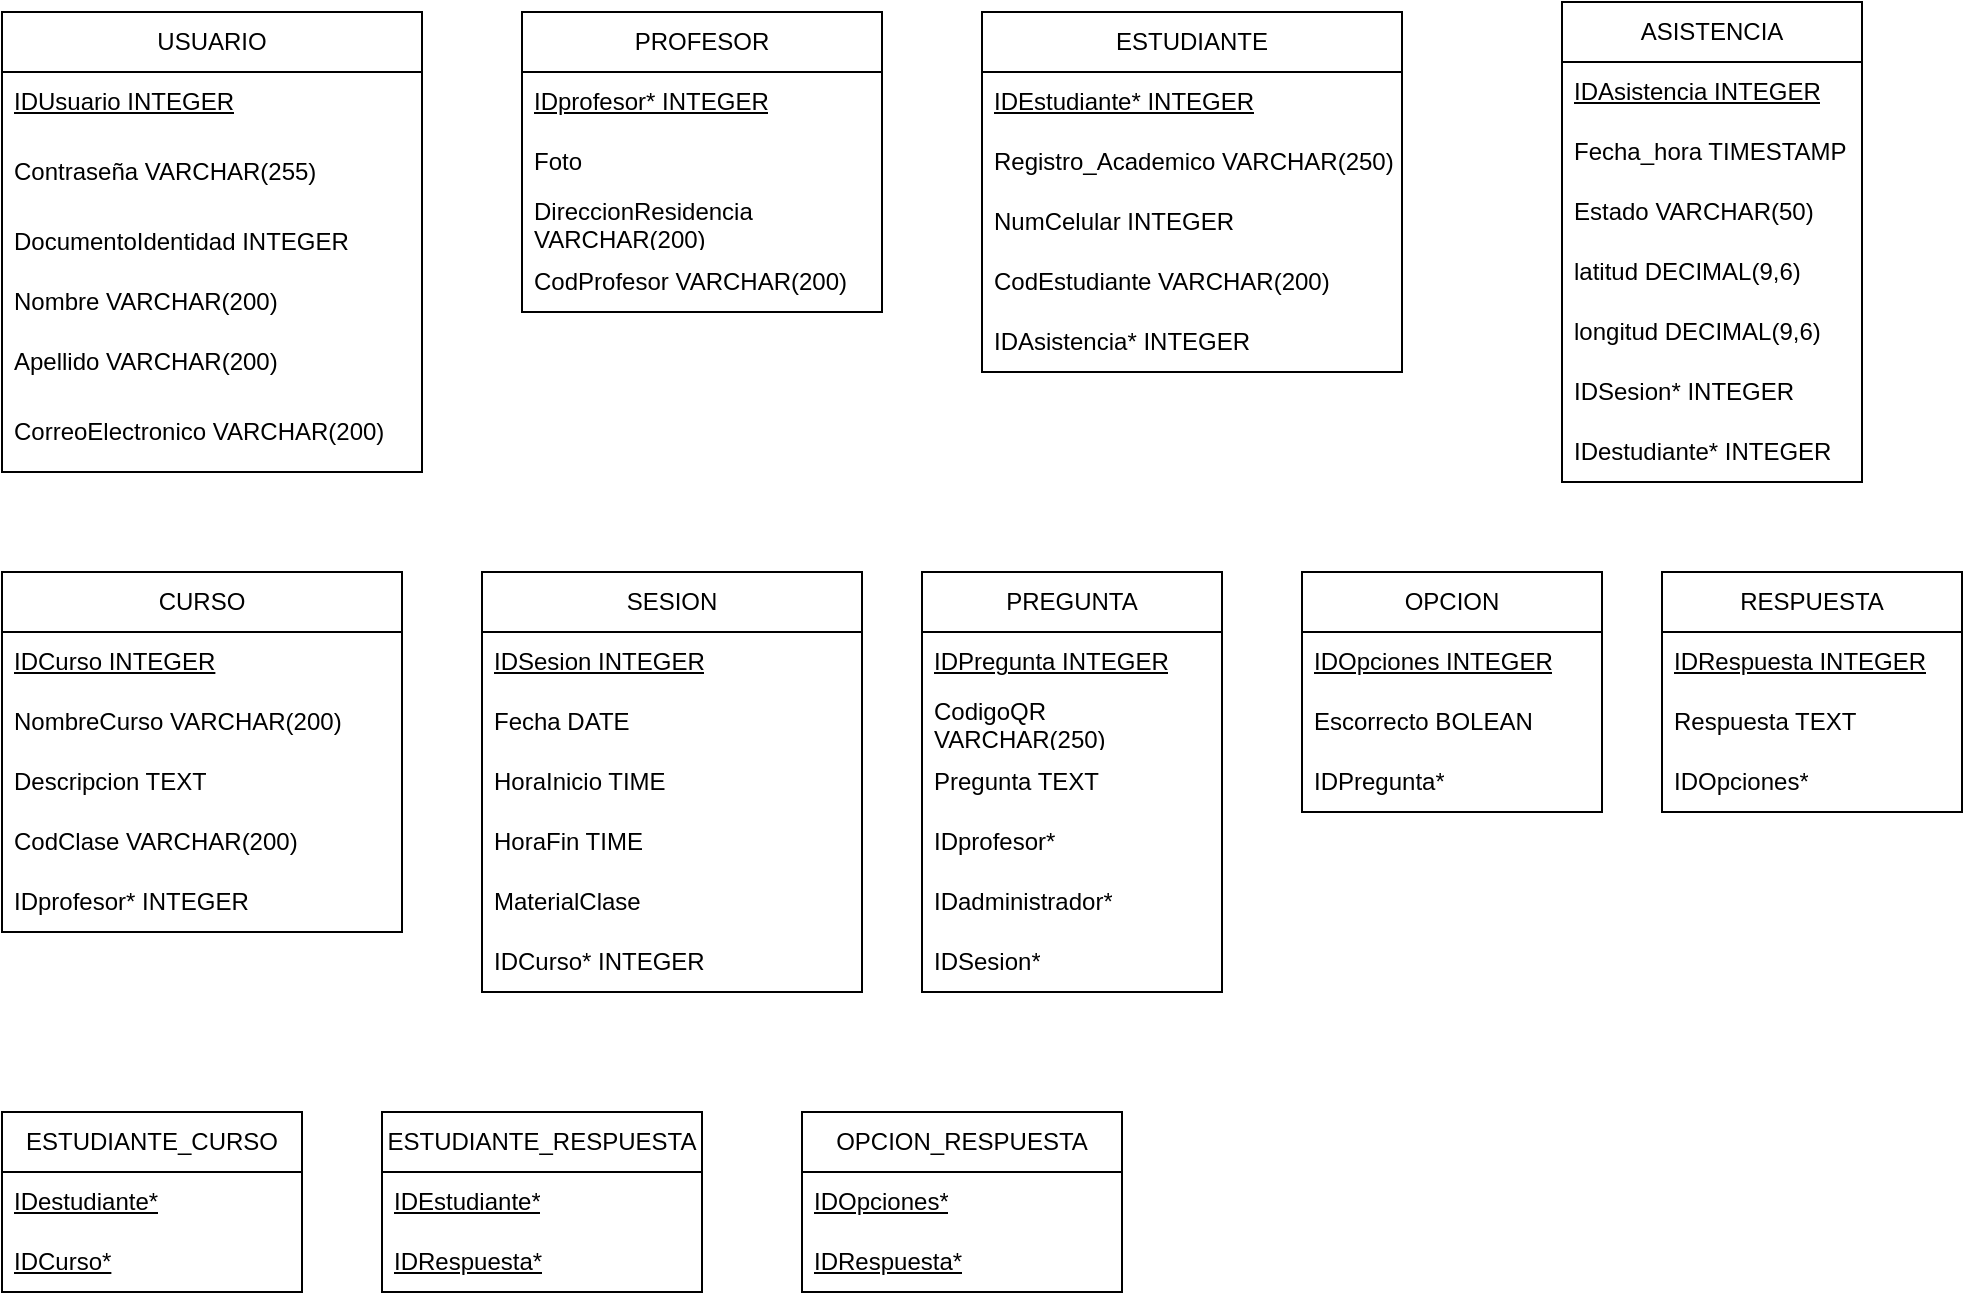 <mxfile version="24.8.6">
  <diagram name="Página-1" id="GLOInuMciW0yPLB-ZYxE">
    <mxGraphModel dx="1434" dy="1630" grid="1" gridSize="10" guides="1" tooltips="1" connect="1" arrows="1" fold="1" page="1" pageScale="1" pageWidth="1100" pageHeight="850" math="0" shadow="0">
      <root>
        <mxCell id="0" />
        <mxCell id="1" parent="0" />
        <mxCell id="ET4mKvIEI5imarmwZvSH-2" value="USUARIO" style="swimlane;fontStyle=0;childLayout=stackLayout;horizontal=1;startSize=30;horizontalStack=0;resizeParent=1;resizeParentMax=0;resizeLast=0;collapsible=1;marginBottom=0;whiteSpace=wrap;html=1;" parent="1" vertex="1">
          <mxGeometry x="70" y="-20" width="210" height="230" as="geometry" />
        </mxCell>
        <mxCell id="ET4mKvIEI5imarmwZvSH-3" value="&lt;u&gt;IDUsuario INTEGER&lt;/u&gt;" style="text;strokeColor=none;fillColor=none;align=left;verticalAlign=middle;spacingLeft=4;spacingRight=4;overflow=hidden;points=[[0,0.5],[1,0.5]];portConstraint=eastwest;rotatable=0;whiteSpace=wrap;html=1;" parent="ET4mKvIEI5imarmwZvSH-2" vertex="1">
          <mxGeometry y="30" width="210" height="30" as="geometry" />
        </mxCell>
        <mxCell id="ET4mKvIEI5imarmwZvSH-4" value="Contraseña VARCHAR(255)" style="text;strokeColor=none;fillColor=none;align=left;verticalAlign=middle;spacingLeft=4;spacingRight=4;overflow=hidden;points=[[0,0.5],[1,0.5]];portConstraint=eastwest;rotatable=0;whiteSpace=wrap;html=1;" parent="ET4mKvIEI5imarmwZvSH-2" vertex="1">
          <mxGeometry y="60" width="210" height="40" as="geometry" />
        </mxCell>
        <mxCell id="ET4mKvIEI5imarmwZvSH-5" value="DocumentoIdentidad INTEGER" style="text;strokeColor=none;fillColor=none;align=left;verticalAlign=middle;spacingLeft=4;spacingRight=4;overflow=hidden;points=[[0,0.5],[1,0.5]];portConstraint=eastwest;rotatable=0;whiteSpace=wrap;html=1;" parent="ET4mKvIEI5imarmwZvSH-2" vertex="1">
          <mxGeometry y="100" width="210" height="30" as="geometry" />
        </mxCell>
        <mxCell id="ET4mKvIEI5imarmwZvSH-6" value="Nombre VARCHAR(200)" style="text;strokeColor=none;fillColor=none;align=left;verticalAlign=middle;spacingLeft=4;spacingRight=4;overflow=hidden;points=[[0,0.5],[1,0.5]];portConstraint=eastwest;rotatable=0;whiteSpace=wrap;html=1;" parent="ET4mKvIEI5imarmwZvSH-2" vertex="1">
          <mxGeometry y="130" width="210" height="30" as="geometry" />
        </mxCell>
        <mxCell id="8jRzYNmPMwV3x82Uc9PO-8" value="Apellido VARCHAR(200)" style="text;strokeColor=none;fillColor=none;align=left;verticalAlign=middle;spacingLeft=4;spacingRight=4;overflow=hidden;points=[[0,0.5],[1,0.5]];portConstraint=eastwest;rotatable=0;whiteSpace=wrap;html=1;" parent="ET4mKvIEI5imarmwZvSH-2" vertex="1">
          <mxGeometry y="160" width="210" height="30" as="geometry" />
        </mxCell>
        <mxCell id="ET4mKvIEI5imarmwZvSH-7" value="CorreoElectronico VARCHAR(200)" style="text;strokeColor=none;fillColor=none;align=left;verticalAlign=middle;spacingLeft=4;spacingRight=4;overflow=hidden;points=[[0,0.5],[1,0.5]];portConstraint=eastwest;rotatable=0;whiteSpace=wrap;html=1;" parent="ET4mKvIEI5imarmwZvSH-2" vertex="1">
          <mxGeometry y="190" width="210" height="40" as="geometry" />
        </mxCell>
        <mxCell id="ET4mKvIEI5imarmwZvSH-18" value="PROFESOR" style="swimlane;fontStyle=0;childLayout=stackLayout;horizontal=1;startSize=30;horizontalStack=0;resizeParent=1;resizeParentMax=0;resizeLast=0;collapsible=1;marginBottom=0;whiteSpace=wrap;html=1;" parent="1" vertex="1">
          <mxGeometry x="330" y="-20" width="180" height="150" as="geometry" />
        </mxCell>
        <mxCell id="ET4mKvIEI5imarmwZvSH-19" value="&lt;u&gt;IDprofesor* INTEGER&lt;/u&gt;" style="text;strokeColor=none;fillColor=none;align=left;verticalAlign=middle;spacingLeft=4;spacingRight=4;overflow=hidden;points=[[0,0.5],[1,0.5]];portConstraint=eastwest;rotatable=0;whiteSpace=wrap;html=1;" parent="ET4mKvIEI5imarmwZvSH-18" vertex="1">
          <mxGeometry y="30" width="180" height="30" as="geometry" />
        </mxCell>
        <mxCell id="ET4mKvIEI5imarmwZvSH-20" value="Foto&amp;nbsp;" style="text;strokeColor=none;fillColor=none;align=left;verticalAlign=middle;spacingLeft=4;spacingRight=4;overflow=hidden;points=[[0,0.5],[1,0.5]];portConstraint=eastwest;rotatable=0;whiteSpace=wrap;html=1;" parent="ET4mKvIEI5imarmwZvSH-18" vertex="1">
          <mxGeometry y="60" width="180" height="30" as="geometry" />
        </mxCell>
        <mxCell id="8jRzYNmPMwV3x82Uc9PO-9" value="DireccionResidencia VARCHAR(200)" style="text;strokeColor=none;fillColor=none;align=left;verticalAlign=middle;spacingLeft=4;spacingRight=4;overflow=hidden;points=[[0,0.5],[1,0.5]];portConstraint=eastwest;rotatable=0;whiteSpace=wrap;html=1;" parent="ET4mKvIEI5imarmwZvSH-18" vertex="1">
          <mxGeometry y="90" width="180" height="30" as="geometry" />
        </mxCell>
        <mxCell id="ET4mKvIEI5imarmwZvSH-37" value="CodProfesor VARCHAR(200)" style="text;strokeColor=none;fillColor=none;align=left;verticalAlign=middle;spacingLeft=4;spacingRight=4;overflow=hidden;points=[[0,0.5],[1,0.5]];portConstraint=eastwest;rotatable=0;whiteSpace=wrap;html=1;" parent="ET4mKvIEI5imarmwZvSH-18" vertex="1">
          <mxGeometry y="120" width="180" height="30" as="geometry" />
        </mxCell>
        <mxCell id="ET4mKvIEI5imarmwZvSH-24" value="ESTUDIANTE" style="swimlane;fontStyle=0;childLayout=stackLayout;horizontal=1;startSize=30;horizontalStack=0;resizeParent=1;resizeParentMax=0;resizeLast=0;collapsible=1;marginBottom=0;whiteSpace=wrap;html=1;" parent="1" vertex="1">
          <mxGeometry x="560" y="-20" width="210" height="180" as="geometry" />
        </mxCell>
        <mxCell id="ET4mKvIEI5imarmwZvSH-25" value="&lt;u&gt;IDEstudiante* INTEGER&lt;/u&gt;" style="text;strokeColor=none;fillColor=none;align=left;verticalAlign=middle;spacingLeft=4;spacingRight=4;overflow=hidden;points=[[0,0.5],[1,0.5]];portConstraint=eastwest;rotatable=0;whiteSpace=wrap;html=1;" parent="ET4mKvIEI5imarmwZvSH-24" vertex="1">
          <mxGeometry y="30" width="210" height="30" as="geometry" />
        </mxCell>
        <mxCell id="ET4mKvIEI5imarmwZvSH-26" value="Registro_Academico VARCHAR(250)" style="text;strokeColor=none;fillColor=none;align=left;verticalAlign=middle;spacingLeft=4;spacingRight=4;overflow=hidden;points=[[0,0.5],[1,0.5]];portConstraint=eastwest;rotatable=0;whiteSpace=wrap;html=1;" parent="ET4mKvIEI5imarmwZvSH-24" vertex="1">
          <mxGeometry y="60" width="210" height="30" as="geometry" />
        </mxCell>
        <mxCell id="8jRzYNmPMwV3x82Uc9PO-10" value="NumCelular INTEGER" style="text;strokeColor=none;fillColor=none;align=left;verticalAlign=middle;spacingLeft=4;spacingRight=4;overflow=hidden;points=[[0,0.5],[1,0.5]];portConstraint=eastwest;rotatable=0;whiteSpace=wrap;html=1;" parent="ET4mKvIEI5imarmwZvSH-24" vertex="1">
          <mxGeometry y="90" width="210" height="30" as="geometry" />
        </mxCell>
        <mxCell id="ET4mKvIEI5imarmwZvSH-38" value="CodEstudiante VARCHAR(200)" style="text;strokeColor=none;fillColor=none;align=left;verticalAlign=middle;spacingLeft=4;spacingRight=4;overflow=hidden;points=[[0,0.5],[1,0.5]];portConstraint=eastwest;rotatable=0;whiteSpace=wrap;html=1;" parent="ET4mKvIEI5imarmwZvSH-24" vertex="1">
          <mxGeometry y="120" width="210" height="30" as="geometry" />
        </mxCell>
        <mxCell id="8jRzYNmPMwV3x82Uc9PO-32" value="IDAsistencia* INTEGER" style="text;strokeColor=none;fillColor=none;align=left;verticalAlign=middle;spacingLeft=4;spacingRight=4;overflow=hidden;points=[[0,0.5],[1,0.5]];portConstraint=eastwest;rotatable=0;whiteSpace=wrap;html=1;" parent="ET4mKvIEI5imarmwZvSH-24" vertex="1">
          <mxGeometry y="150" width="210" height="30" as="geometry" />
        </mxCell>
        <mxCell id="ET4mKvIEI5imarmwZvSH-28" value="CURSO" style="swimlane;fontStyle=0;childLayout=stackLayout;horizontal=1;startSize=30;horizontalStack=0;resizeParent=1;resizeParentMax=0;resizeLast=0;collapsible=1;marginBottom=0;whiteSpace=wrap;html=1;" parent="1" vertex="1">
          <mxGeometry x="70" y="260" width="200" height="180" as="geometry" />
        </mxCell>
        <mxCell id="ET4mKvIEI5imarmwZvSH-29" value="&lt;u&gt;IDCurso INTEGER&lt;/u&gt;" style="text;strokeColor=none;fillColor=none;align=left;verticalAlign=middle;spacingLeft=4;spacingRight=4;overflow=hidden;points=[[0,0.5],[1,0.5]];portConstraint=eastwest;rotatable=0;whiteSpace=wrap;html=1;" parent="ET4mKvIEI5imarmwZvSH-28" vertex="1">
          <mxGeometry y="30" width="200" height="30" as="geometry" />
        </mxCell>
        <mxCell id="ET4mKvIEI5imarmwZvSH-30" value="NombreCurso VARCHAR(200)" style="text;strokeColor=none;fillColor=none;align=left;verticalAlign=middle;spacingLeft=4;spacingRight=4;overflow=hidden;points=[[0,0.5],[1,0.5]];portConstraint=eastwest;rotatable=0;whiteSpace=wrap;html=1;" parent="ET4mKvIEI5imarmwZvSH-28" vertex="1">
          <mxGeometry y="60" width="200" height="30" as="geometry" />
        </mxCell>
        <mxCell id="ET4mKvIEI5imarmwZvSH-31" value="Descripcion TEXT" style="text;strokeColor=none;fillColor=none;align=left;verticalAlign=middle;spacingLeft=4;spacingRight=4;overflow=hidden;points=[[0,0.5],[1,0.5]];portConstraint=eastwest;rotatable=0;whiteSpace=wrap;html=1;" parent="ET4mKvIEI5imarmwZvSH-28" vertex="1">
          <mxGeometry y="90" width="200" height="30" as="geometry" />
        </mxCell>
        <mxCell id="ET4mKvIEI5imarmwZvSH-32" value="CodClase VARCHAR(200)" style="text;strokeColor=none;fillColor=none;align=left;verticalAlign=middle;spacingLeft=4;spacingRight=4;overflow=hidden;points=[[0,0.5],[1,0.5]];portConstraint=eastwest;rotatable=0;whiteSpace=wrap;html=1;" parent="ET4mKvIEI5imarmwZvSH-28" vertex="1">
          <mxGeometry y="120" width="200" height="30" as="geometry" />
        </mxCell>
        <mxCell id="ET4mKvIEI5imarmwZvSH-35" value="IDprofesor* INTEGER" style="text;strokeColor=none;fillColor=none;align=left;verticalAlign=middle;spacingLeft=4;spacingRight=4;overflow=hidden;points=[[0,0.5],[1,0.5]];portConstraint=eastwest;rotatable=0;whiteSpace=wrap;html=1;" parent="ET4mKvIEI5imarmwZvSH-28" vertex="1">
          <mxGeometry y="150" width="200" height="30" as="geometry" />
        </mxCell>
        <mxCell id="ET4mKvIEI5imarmwZvSH-39" value="PREGUNTA" style="swimlane;fontStyle=0;childLayout=stackLayout;horizontal=1;startSize=30;horizontalStack=0;resizeParent=1;resizeParentMax=0;resizeLast=0;collapsible=1;marginBottom=0;whiteSpace=wrap;html=1;" parent="1" vertex="1">
          <mxGeometry x="530" y="260" width="150" height="210" as="geometry" />
        </mxCell>
        <mxCell id="ET4mKvIEI5imarmwZvSH-40" value="&lt;u&gt;IDPregunta INTEGER&lt;/u&gt;" style="text;strokeColor=none;fillColor=none;align=left;verticalAlign=middle;spacingLeft=4;spacingRight=4;overflow=hidden;points=[[0,0.5],[1,0.5]];portConstraint=eastwest;rotatable=0;whiteSpace=wrap;html=1;" parent="ET4mKvIEI5imarmwZvSH-39" vertex="1">
          <mxGeometry y="30" width="150" height="30" as="geometry" />
        </mxCell>
        <mxCell id="ET4mKvIEI5imarmwZvSH-41" value="CodigoQR VARCHAR(250)" style="text;strokeColor=none;fillColor=none;align=left;verticalAlign=middle;spacingLeft=4;spacingRight=4;overflow=hidden;points=[[0,0.5],[1,0.5]];portConstraint=eastwest;rotatable=0;whiteSpace=wrap;html=1;" parent="ET4mKvIEI5imarmwZvSH-39" vertex="1">
          <mxGeometry y="60" width="150" height="30" as="geometry" />
        </mxCell>
        <mxCell id="ET4mKvIEI5imarmwZvSH-42" value="Pregunta TEXT" style="text;strokeColor=none;fillColor=none;align=left;verticalAlign=middle;spacingLeft=4;spacingRight=4;overflow=hidden;points=[[0,0.5],[1,0.5]];portConstraint=eastwest;rotatable=0;whiteSpace=wrap;html=1;" parent="ET4mKvIEI5imarmwZvSH-39" vertex="1">
          <mxGeometry y="90" width="150" height="30" as="geometry" />
        </mxCell>
        <mxCell id="ET4mKvIEI5imarmwZvSH-45" value="IDprofesor*" style="text;strokeColor=none;fillColor=none;align=left;verticalAlign=middle;spacingLeft=4;spacingRight=4;overflow=hidden;points=[[0,0.5],[1,0.5]];portConstraint=eastwest;rotatable=0;whiteSpace=wrap;html=1;" parent="ET4mKvIEI5imarmwZvSH-39" vertex="1">
          <mxGeometry y="120" width="150" height="30" as="geometry" />
        </mxCell>
        <mxCell id="ET4mKvIEI5imarmwZvSH-46" value="IDadministrador*" style="text;strokeColor=none;fillColor=none;align=left;verticalAlign=middle;spacingLeft=4;spacingRight=4;overflow=hidden;points=[[0,0.5],[1,0.5]];portConstraint=eastwest;rotatable=0;whiteSpace=wrap;html=1;" parent="ET4mKvIEI5imarmwZvSH-39" vertex="1">
          <mxGeometry y="150" width="150" height="30" as="geometry" />
        </mxCell>
        <mxCell id="8jRzYNmPMwV3x82Uc9PO-24" value="IDSesion*" style="text;strokeColor=none;fillColor=none;align=left;verticalAlign=middle;spacingLeft=4;spacingRight=4;overflow=hidden;points=[[0,0.5],[1,0.5]];portConstraint=eastwest;rotatable=0;whiteSpace=wrap;html=1;" parent="ET4mKvIEI5imarmwZvSH-39" vertex="1">
          <mxGeometry y="180" width="150" height="30" as="geometry" />
        </mxCell>
        <mxCell id="ET4mKvIEI5imarmwZvSH-61" value="ASISTENCIA" style="swimlane;fontStyle=0;childLayout=stackLayout;horizontal=1;startSize=30;horizontalStack=0;resizeParent=1;resizeParentMax=0;resizeLast=0;collapsible=1;marginBottom=0;whiteSpace=wrap;html=1;" parent="1" vertex="1">
          <mxGeometry x="850" y="-25" width="150" height="240" as="geometry" />
        </mxCell>
        <mxCell id="ET4mKvIEI5imarmwZvSH-62" value="&lt;u&gt;IDAsistencia INTEGER&lt;/u&gt;" style="text;strokeColor=none;fillColor=none;align=left;verticalAlign=middle;spacingLeft=4;spacingRight=4;overflow=hidden;points=[[0,0.5],[1,0.5]];portConstraint=eastwest;rotatable=0;whiteSpace=wrap;html=1;" parent="ET4mKvIEI5imarmwZvSH-61" vertex="1">
          <mxGeometry y="30" width="150" height="30" as="geometry" />
        </mxCell>
        <mxCell id="ET4mKvIEI5imarmwZvSH-63" value="Fecha_hora TIMESTAMP" style="text;strokeColor=none;fillColor=none;align=left;verticalAlign=middle;spacingLeft=4;spacingRight=4;overflow=hidden;points=[[0,0.5],[1,0.5]];portConstraint=eastwest;rotatable=0;whiteSpace=wrap;html=1;" parent="ET4mKvIEI5imarmwZvSH-61" vertex="1">
          <mxGeometry y="60" width="150" height="30" as="geometry" />
        </mxCell>
        <mxCell id="ET4mKvIEI5imarmwZvSH-64" value="Estado VARCHAR(50)" style="text;strokeColor=none;fillColor=none;align=left;verticalAlign=middle;spacingLeft=4;spacingRight=4;overflow=hidden;points=[[0,0.5],[1,0.5]];portConstraint=eastwest;rotatable=0;whiteSpace=wrap;html=1;" parent="ET4mKvIEI5imarmwZvSH-61" vertex="1">
          <mxGeometry y="90" width="150" height="30" as="geometry" />
        </mxCell>
        <mxCell id="8jRzYNmPMwV3x82Uc9PO-22" value="latitud DECIMAL(9,6)" style="text;strokeColor=none;fillColor=none;align=left;verticalAlign=middle;spacingLeft=4;spacingRight=4;overflow=hidden;points=[[0,0.5],[1,0.5]];portConstraint=eastwest;rotatable=0;whiteSpace=wrap;html=1;" parent="ET4mKvIEI5imarmwZvSH-61" vertex="1">
          <mxGeometry y="120" width="150" height="30" as="geometry" />
        </mxCell>
        <mxCell id="8jRzYNmPMwV3x82Uc9PO-23" value="longitud DECIMAL(9,6)" style="text;strokeColor=none;fillColor=none;align=left;verticalAlign=middle;spacingLeft=4;spacingRight=4;overflow=hidden;points=[[0,0.5],[1,0.5]];portConstraint=eastwest;rotatable=0;whiteSpace=wrap;html=1;" parent="ET4mKvIEI5imarmwZvSH-61" vertex="1">
          <mxGeometry y="150" width="150" height="30" as="geometry" />
        </mxCell>
        <mxCell id="ET4mKvIEI5imarmwZvSH-65" value="IDSesion* INTEGER" style="text;strokeColor=none;fillColor=none;align=left;verticalAlign=middle;spacingLeft=4;spacingRight=4;overflow=hidden;points=[[0,0.5],[1,0.5]];portConstraint=eastwest;rotatable=0;whiteSpace=wrap;html=1;" parent="ET4mKvIEI5imarmwZvSH-61" vertex="1">
          <mxGeometry y="180" width="150" height="30" as="geometry" />
        </mxCell>
        <mxCell id="ET4mKvIEI5imarmwZvSH-66" value="IDestudiante* INTEGER" style="text;strokeColor=none;fillColor=none;align=left;verticalAlign=middle;spacingLeft=4;spacingRight=4;overflow=hidden;points=[[0,0.5],[1,0.5]];portConstraint=eastwest;rotatable=0;whiteSpace=wrap;html=1;" parent="ET4mKvIEI5imarmwZvSH-61" vertex="1">
          <mxGeometry y="210" width="150" height="30" as="geometry" />
        </mxCell>
        <mxCell id="ET4mKvIEI5imarmwZvSH-67" value="ESTUDIANTE_CURSO" style="swimlane;fontStyle=0;childLayout=stackLayout;horizontal=1;startSize=30;horizontalStack=0;resizeParent=1;resizeParentMax=0;resizeLast=0;collapsible=1;marginBottom=0;whiteSpace=wrap;html=1;" parent="1" vertex="1">
          <mxGeometry x="70" y="530" width="150" height="90" as="geometry" />
        </mxCell>
        <mxCell id="ET4mKvIEI5imarmwZvSH-68" value="&lt;u&gt;IDestudiante*&lt;/u&gt;" style="text;strokeColor=none;fillColor=none;align=left;verticalAlign=middle;spacingLeft=4;spacingRight=4;overflow=hidden;points=[[0,0.5],[1,0.5]];portConstraint=eastwest;rotatable=0;whiteSpace=wrap;html=1;" parent="ET4mKvIEI5imarmwZvSH-67" vertex="1">
          <mxGeometry y="30" width="150" height="30" as="geometry" />
        </mxCell>
        <mxCell id="ET4mKvIEI5imarmwZvSH-72" value="&lt;u&gt;IDCurso*&lt;/u&gt;" style="text;strokeColor=none;fillColor=none;align=left;verticalAlign=middle;spacingLeft=4;spacingRight=4;overflow=hidden;points=[[0,0.5],[1,0.5]];portConstraint=eastwest;rotatable=0;whiteSpace=wrap;html=1;" parent="ET4mKvIEI5imarmwZvSH-67" vertex="1">
          <mxGeometry y="60" width="150" height="30" as="geometry" />
        </mxCell>
        <mxCell id="ET4mKvIEI5imarmwZvSH-73" value="ESTUDIANTE_RESPUESTA" style="swimlane;fontStyle=0;childLayout=stackLayout;horizontal=1;startSize=30;horizontalStack=0;resizeParent=1;resizeParentMax=0;resizeLast=0;collapsible=1;marginBottom=0;whiteSpace=wrap;html=1;" parent="1" vertex="1">
          <mxGeometry x="260" y="530" width="160" height="90" as="geometry" />
        </mxCell>
        <mxCell id="ET4mKvIEI5imarmwZvSH-74" value="&lt;u&gt;IDEstudiante*&lt;/u&gt;" style="text;strokeColor=none;fillColor=none;align=left;verticalAlign=middle;spacingLeft=4;spacingRight=4;overflow=hidden;points=[[0,0.5],[1,0.5]];portConstraint=eastwest;rotatable=0;whiteSpace=wrap;html=1;" parent="ET4mKvIEI5imarmwZvSH-73" vertex="1">
          <mxGeometry y="30" width="160" height="30" as="geometry" />
        </mxCell>
        <mxCell id="ET4mKvIEI5imarmwZvSH-75" value="&lt;u&gt;IDRespuesta*&lt;/u&gt;" style="text;strokeColor=none;fillColor=none;align=left;verticalAlign=middle;spacingLeft=4;spacingRight=4;overflow=hidden;points=[[0,0.5],[1,0.5]];portConstraint=eastwest;rotatable=0;whiteSpace=wrap;html=1;" parent="ET4mKvIEI5imarmwZvSH-73" vertex="1">
          <mxGeometry y="60" width="160" height="30" as="geometry" />
        </mxCell>
        <mxCell id="8jRzYNmPMwV3x82Uc9PO-11" value="SESION" style="swimlane;fontStyle=0;childLayout=stackLayout;horizontal=1;startSize=30;horizontalStack=0;resizeParent=1;resizeParentMax=0;resizeLast=0;collapsible=1;marginBottom=0;whiteSpace=wrap;html=1;" parent="1" vertex="1">
          <mxGeometry x="310" y="260" width="190" height="210" as="geometry" />
        </mxCell>
        <mxCell id="8jRzYNmPMwV3x82Uc9PO-12" value="&lt;u&gt;IDSesion INTEGER&lt;/u&gt;" style="text;strokeColor=none;fillColor=none;align=left;verticalAlign=middle;spacingLeft=4;spacingRight=4;overflow=hidden;points=[[0,0.5],[1,0.5]];portConstraint=eastwest;rotatable=0;whiteSpace=wrap;html=1;" parent="8jRzYNmPMwV3x82Uc9PO-11" vertex="1">
          <mxGeometry y="30" width="190" height="30" as="geometry" />
        </mxCell>
        <mxCell id="8jRzYNmPMwV3x82Uc9PO-13" value="Fecha DATE" style="text;strokeColor=none;fillColor=none;align=left;verticalAlign=middle;spacingLeft=4;spacingRight=4;overflow=hidden;points=[[0,0.5],[1,0.5]];portConstraint=eastwest;rotatable=0;whiteSpace=wrap;html=1;" parent="8jRzYNmPMwV3x82Uc9PO-11" vertex="1">
          <mxGeometry y="60" width="190" height="30" as="geometry" />
        </mxCell>
        <mxCell id="8jRzYNmPMwV3x82Uc9PO-14" value="HoraInicio TIME" style="text;strokeColor=none;fillColor=none;align=left;verticalAlign=middle;spacingLeft=4;spacingRight=4;overflow=hidden;points=[[0,0.5],[1,0.5]];portConstraint=eastwest;rotatable=0;whiteSpace=wrap;html=1;" parent="8jRzYNmPMwV3x82Uc9PO-11" vertex="1">
          <mxGeometry y="90" width="190" height="30" as="geometry" />
        </mxCell>
        <mxCell id="8jRzYNmPMwV3x82Uc9PO-15" value="HoraFin TIME" style="text;strokeColor=none;fillColor=none;align=left;verticalAlign=middle;spacingLeft=4;spacingRight=4;overflow=hidden;points=[[0,0.5],[1,0.5]];portConstraint=eastwest;rotatable=0;whiteSpace=wrap;html=1;" parent="8jRzYNmPMwV3x82Uc9PO-11" vertex="1">
          <mxGeometry y="120" width="190" height="30" as="geometry" />
        </mxCell>
        <mxCell id="8jRzYNmPMwV3x82Uc9PO-17" value="MaterialClase" style="text;strokeColor=none;fillColor=none;align=left;verticalAlign=middle;spacingLeft=4;spacingRight=4;overflow=hidden;points=[[0,0.5],[1,0.5]];portConstraint=eastwest;rotatable=0;whiteSpace=wrap;html=1;" parent="8jRzYNmPMwV3x82Uc9PO-11" vertex="1">
          <mxGeometry y="150" width="190" height="30" as="geometry" />
        </mxCell>
        <mxCell id="8jRzYNmPMwV3x82Uc9PO-16" value="IDCurso* INTEGER" style="text;strokeColor=none;fillColor=none;align=left;verticalAlign=middle;spacingLeft=4;spacingRight=4;overflow=hidden;points=[[0,0.5],[1,0.5]];portConstraint=eastwest;rotatable=0;whiteSpace=wrap;html=1;" parent="8jRzYNmPMwV3x82Uc9PO-11" vertex="1">
          <mxGeometry y="180" width="190" height="30" as="geometry" />
        </mxCell>
        <mxCell id="8jRzYNmPMwV3x82Uc9PO-25" value="RESPUESTA" style="swimlane;fontStyle=0;childLayout=stackLayout;horizontal=1;startSize=30;horizontalStack=0;resizeParent=1;resizeParentMax=0;resizeLast=0;collapsible=1;marginBottom=0;whiteSpace=wrap;html=1;" parent="1" vertex="1">
          <mxGeometry x="900" y="260" width="150" height="120" as="geometry" />
        </mxCell>
        <mxCell id="8jRzYNmPMwV3x82Uc9PO-26" value="&lt;u&gt;IDRespuesta INTEGER&lt;/u&gt;" style="text;strokeColor=none;fillColor=none;align=left;verticalAlign=middle;spacingLeft=4;spacingRight=4;overflow=hidden;points=[[0,0.5],[1,0.5]];portConstraint=eastwest;rotatable=0;whiteSpace=wrap;html=1;" parent="8jRzYNmPMwV3x82Uc9PO-25" vertex="1">
          <mxGeometry y="30" width="150" height="30" as="geometry" />
        </mxCell>
        <mxCell id="8jRzYNmPMwV3x82Uc9PO-28" value="Respuesta TEXT" style="text;strokeColor=none;fillColor=none;align=left;verticalAlign=middle;spacingLeft=4;spacingRight=4;overflow=hidden;points=[[0,0.5],[1,0.5]];portConstraint=eastwest;rotatable=0;whiteSpace=wrap;html=1;" parent="8jRzYNmPMwV3x82Uc9PO-25" vertex="1">
          <mxGeometry y="60" width="150" height="30" as="geometry" />
        </mxCell>
        <mxCell id="8jRzYNmPMwV3x82Uc9PO-29" value="IDOpciones*" style="text;strokeColor=none;fillColor=none;align=left;verticalAlign=middle;spacingLeft=4;spacingRight=4;overflow=hidden;points=[[0,0.5],[1,0.5]];portConstraint=eastwest;rotatable=0;whiteSpace=wrap;html=1;" parent="8jRzYNmPMwV3x82Uc9PO-25" vertex="1">
          <mxGeometry y="90" width="150" height="30" as="geometry" />
        </mxCell>
        <mxCell id="doxV-q-uLm9k6LGpHwTZ-1" value="OPCION" style="swimlane;fontStyle=0;childLayout=stackLayout;horizontal=1;startSize=30;horizontalStack=0;resizeParent=1;resizeParentMax=0;resizeLast=0;collapsible=1;marginBottom=0;whiteSpace=wrap;html=1;" vertex="1" parent="1">
          <mxGeometry x="720" y="260" width="150" height="120" as="geometry" />
        </mxCell>
        <mxCell id="doxV-q-uLm9k6LGpHwTZ-2" value="&lt;u&gt;IDOpciones INTEGER&lt;/u&gt;" style="text;strokeColor=none;fillColor=none;align=left;verticalAlign=middle;spacingLeft=4;spacingRight=4;overflow=hidden;points=[[0,0.5],[1,0.5]];portConstraint=eastwest;rotatable=0;whiteSpace=wrap;html=1;" vertex="1" parent="doxV-q-uLm9k6LGpHwTZ-1">
          <mxGeometry y="30" width="150" height="30" as="geometry" />
        </mxCell>
        <mxCell id="doxV-q-uLm9k6LGpHwTZ-3" value="Escorrecto BOLEAN" style="text;strokeColor=none;fillColor=none;align=left;verticalAlign=middle;spacingLeft=4;spacingRight=4;overflow=hidden;points=[[0,0.5],[1,0.5]];portConstraint=eastwest;rotatable=0;whiteSpace=wrap;html=1;" vertex="1" parent="doxV-q-uLm9k6LGpHwTZ-1">
          <mxGeometry y="60" width="150" height="30" as="geometry" />
        </mxCell>
        <mxCell id="doxV-q-uLm9k6LGpHwTZ-4" value="IDPregunta*" style="text;strokeColor=none;fillColor=none;align=left;verticalAlign=middle;spacingLeft=4;spacingRight=4;overflow=hidden;points=[[0,0.5],[1,0.5]];portConstraint=eastwest;rotatable=0;whiteSpace=wrap;html=1;" vertex="1" parent="doxV-q-uLm9k6LGpHwTZ-1">
          <mxGeometry y="90" width="150" height="30" as="geometry" />
        </mxCell>
        <mxCell id="doxV-q-uLm9k6LGpHwTZ-9" value="OPCION_RESPUESTA" style="swimlane;fontStyle=0;childLayout=stackLayout;horizontal=1;startSize=30;horizontalStack=0;resizeParent=1;resizeParentMax=0;resizeLast=0;collapsible=1;marginBottom=0;whiteSpace=wrap;html=1;" vertex="1" parent="1">
          <mxGeometry x="470" y="530" width="160" height="90" as="geometry" />
        </mxCell>
        <mxCell id="doxV-q-uLm9k6LGpHwTZ-10" value="&lt;u&gt;IDOpciones*&lt;/u&gt;" style="text;strokeColor=none;fillColor=none;align=left;verticalAlign=middle;spacingLeft=4;spacingRight=4;overflow=hidden;points=[[0,0.5],[1,0.5]];portConstraint=eastwest;rotatable=0;whiteSpace=wrap;html=1;" vertex="1" parent="doxV-q-uLm9k6LGpHwTZ-9">
          <mxGeometry y="30" width="160" height="30" as="geometry" />
        </mxCell>
        <mxCell id="doxV-q-uLm9k6LGpHwTZ-11" value="&lt;u&gt;IDRespuesta*&lt;/u&gt;" style="text;strokeColor=none;fillColor=none;align=left;verticalAlign=middle;spacingLeft=4;spacingRight=4;overflow=hidden;points=[[0,0.5],[1,0.5]];portConstraint=eastwest;rotatable=0;whiteSpace=wrap;html=1;" vertex="1" parent="doxV-q-uLm9k6LGpHwTZ-9">
          <mxGeometry y="60" width="160" height="30" as="geometry" />
        </mxCell>
      </root>
    </mxGraphModel>
  </diagram>
</mxfile>
